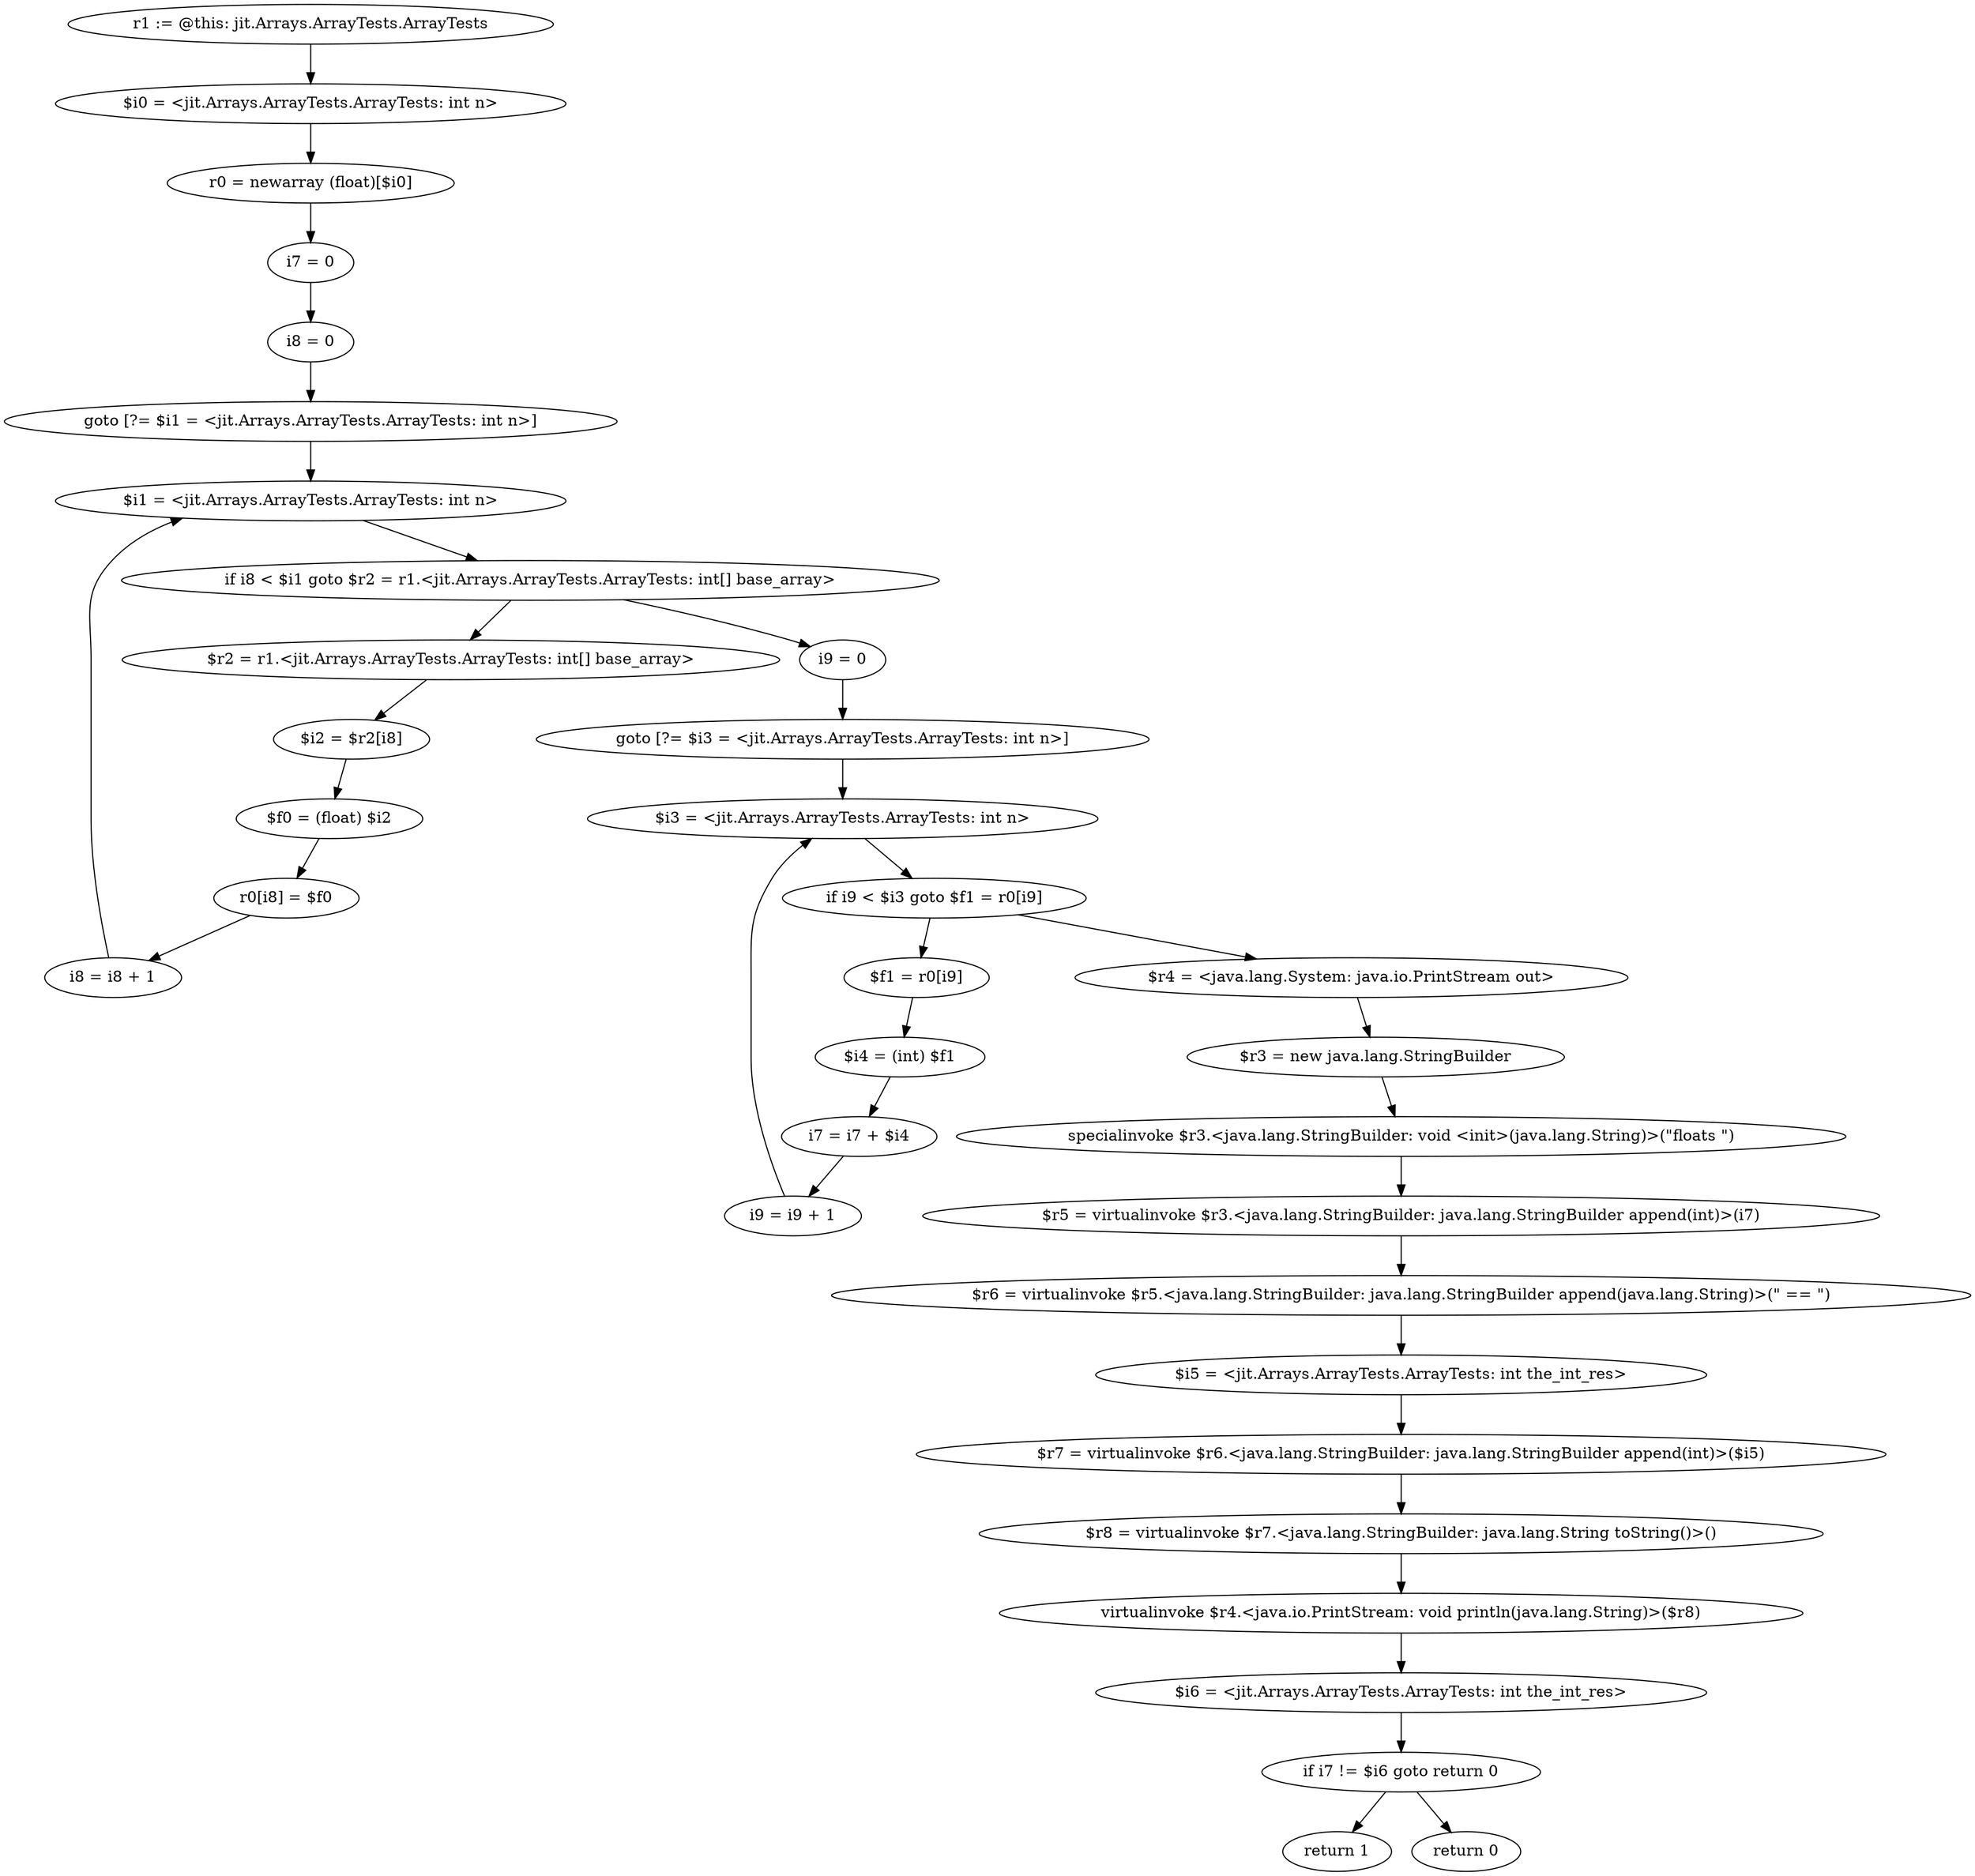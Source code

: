 digraph "unitGraph" {
    "r1 := @this: jit.Arrays.ArrayTests.ArrayTests"
    "$i0 = <jit.Arrays.ArrayTests.ArrayTests: int n>"
    "r0 = newarray (float)[$i0]"
    "i7 = 0"
    "i8 = 0"
    "goto [?= $i1 = <jit.Arrays.ArrayTests.ArrayTests: int n>]"
    "$r2 = r1.<jit.Arrays.ArrayTests.ArrayTests: int[] base_array>"
    "$i2 = $r2[i8]"
    "$f0 = (float) $i2"
    "r0[i8] = $f0"
    "i8 = i8 + 1"
    "$i1 = <jit.Arrays.ArrayTests.ArrayTests: int n>"
    "if i8 < $i1 goto $r2 = r1.<jit.Arrays.ArrayTests.ArrayTests: int[] base_array>"
    "i9 = 0"
    "goto [?= $i3 = <jit.Arrays.ArrayTests.ArrayTests: int n>]"
    "$f1 = r0[i9]"
    "$i4 = (int) $f1"
    "i7 = i7 + $i4"
    "i9 = i9 + 1"
    "$i3 = <jit.Arrays.ArrayTests.ArrayTests: int n>"
    "if i9 < $i3 goto $f1 = r0[i9]"
    "$r4 = <java.lang.System: java.io.PrintStream out>"
    "$r3 = new java.lang.StringBuilder"
    "specialinvoke $r3.<java.lang.StringBuilder: void <init>(java.lang.String)>(\"floats \")"
    "$r5 = virtualinvoke $r3.<java.lang.StringBuilder: java.lang.StringBuilder append(int)>(i7)"
    "$r6 = virtualinvoke $r5.<java.lang.StringBuilder: java.lang.StringBuilder append(java.lang.String)>(\" == \")"
    "$i5 = <jit.Arrays.ArrayTests.ArrayTests: int the_int_res>"
    "$r7 = virtualinvoke $r6.<java.lang.StringBuilder: java.lang.StringBuilder append(int)>($i5)"
    "$r8 = virtualinvoke $r7.<java.lang.StringBuilder: java.lang.String toString()>()"
    "virtualinvoke $r4.<java.io.PrintStream: void println(java.lang.String)>($r8)"
    "$i6 = <jit.Arrays.ArrayTests.ArrayTests: int the_int_res>"
    "if i7 != $i6 goto return 0"
    "return 1"
    "return 0"
    "r1 := @this: jit.Arrays.ArrayTests.ArrayTests"->"$i0 = <jit.Arrays.ArrayTests.ArrayTests: int n>";
    "$i0 = <jit.Arrays.ArrayTests.ArrayTests: int n>"->"r0 = newarray (float)[$i0]";
    "r0 = newarray (float)[$i0]"->"i7 = 0";
    "i7 = 0"->"i8 = 0";
    "i8 = 0"->"goto [?= $i1 = <jit.Arrays.ArrayTests.ArrayTests: int n>]";
    "goto [?= $i1 = <jit.Arrays.ArrayTests.ArrayTests: int n>]"->"$i1 = <jit.Arrays.ArrayTests.ArrayTests: int n>";
    "$r2 = r1.<jit.Arrays.ArrayTests.ArrayTests: int[] base_array>"->"$i2 = $r2[i8]";
    "$i2 = $r2[i8]"->"$f0 = (float) $i2";
    "$f0 = (float) $i2"->"r0[i8] = $f0";
    "r0[i8] = $f0"->"i8 = i8 + 1";
    "i8 = i8 + 1"->"$i1 = <jit.Arrays.ArrayTests.ArrayTests: int n>";
    "$i1 = <jit.Arrays.ArrayTests.ArrayTests: int n>"->"if i8 < $i1 goto $r2 = r1.<jit.Arrays.ArrayTests.ArrayTests: int[] base_array>";
    "if i8 < $i1 goto $r2 = r1.<jit.Arrays.ArrayTests.ArrayTests: int[] base_array>"->"i9 = 0";
    "if i8 < $i1 goto $r2 = r1.<jit.Arrays.ArrayTests.ArrayTests: int[] base_array>"->"$r2 = r1.<jit.Arrays.ArrayTests.ArrayTests: int[] base_array>";
    "i9 = 0"->"goto [?= $i3 = <jit.Arrays.ArrayTests.ArrayTests: int n>]";
    "goto [?= $i3 = <jit.Arrays.ArrayTests.ArrayTests: int n>]"->"$i3 = <jit.Arrays.ArrayTests.ArrayTests: int n>";
    "$f1 = r0[i9]"->"$i4 = (int) $f1";
    "$i4 = (int) $f1"->"i7 = i7 + $i4";
    "i7 = i7 + $i4"->"i9 = i9 + 1";
    "i9 = i9 + 1"->"$i3 = <jit.Arrays.ArrayTests.ArrayTests: int n>";
    "$i3 = <jit.Arrays.ArrayTests.ArrayTests: int n>"->"if i9 < $i3 goto $f1 = r0[i9]";
    "if i9 < $i3 goto $f1 = r0[i9]"->"$r4 = <java.lang.System: java.io.PrintStream out>";
    "if i9 < $i3 goto $f1 = r0[i9]"->"$f1 = r0[i9]";
    "$r4 = <java.lang.System: java.io.PrintStream out>"->"$r3 = new java.lang.StringBuilder";
    "$r3 = new java.lang.StringBuilder"->"specialinvoke $r3.<java.lang.StringBuilder: void <init>(java.lang.String)>(\"floats \")";
    "specialinvoke $r3.<java.lang.StringBuilder: void <init>(java.lang.String)>(\"floats \")"->"$r5 = virtualinvoke $r3.<java.lang.StringBuilder: java.lang.StringBuilder append(int)>(i7)";
    "$r5 = virtualinvoke $r3.<java.lang.StringBuilder: java.lang.StringBuilder append(int)>(i7)"->"$r6 = virtualinvoke $r5.<java.lang.StringBuilder: java.lang.StringBuilder append(java.lang.String)>(\" == \")";
    "$r6 = virtualinvoke $r5.<java.lang.StringBuilder: java.lang.StringBuilder append(java.lang.String)>(\" == \")"->"$i5 = <jit.Arrays.ArrayTests.ArrayTests: int the_int_res>";
    "$i5 = <jit.Arrays.ArrayTests.ArrayTests: int the_int_res>"->"$r7 = virtualinvoke $r6.<java.lang.StringBuilder: java.lang.StringBuilder append(int)>($i5)";
    "$r7 = virtualinvoke $r6.<java.lang.StringBuilder: java.lang.StringBuilder append(int)>($i5)"->"$r8 = virtualinvoke $r7.<java.lang.StringBuilder: java.lang.String toString()>()";
    "$r8 = virtualinvoke $r7.<java.lang.StringBuilder: java.lang.String toString()>()"->"virtualinvoke $r4.<java.io.PrintStream: void println(java.lang.String)>($r8)";
    "virtualinvoke $r4.<java.io.PrintStream: void println(java.lang.String)>($r8)"->"$i6 = <jit.Arrays.ArrayTests.ArrayTests: int the_int_res>";
    "$i6 = <jit.Arrays.ArrayTests.ArrayTests: int the_int_res>"->"if i7 != $i6 goto return 0";
    "if i7 != $i6 goto return 0"->"return 1";
    "if i7 != $i6 goto return 0"->"return 0";
}
